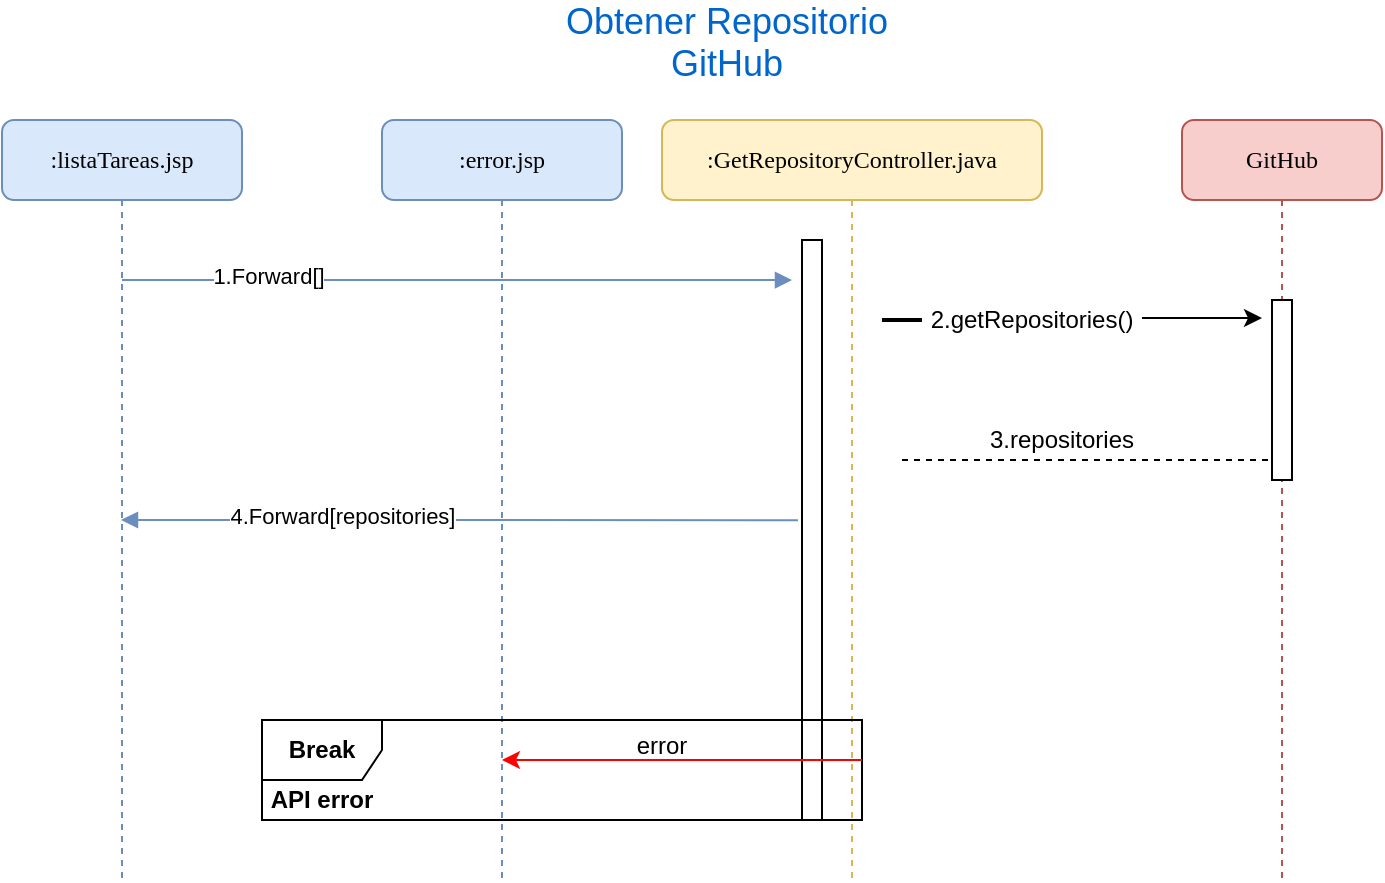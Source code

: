 <mxfile version="10.6.5"><diagram id="O-6_QDeAQeqvZVUfcWiE" name="Page-1"><mxGraphModel dx="1080" dy="484" grid="1" gridSize="10" guides="1" tooltips="1" connect="1" arrows="1" fold="1" page="1" pageScale="1" pageWidth="827" pageHeight="1169" math="0" shadow="0"><root><mxCell id="0"/><mxCell id="1" parent="0"/><mxCell id="bA644gVnRPW5qG1kcmTa-1" value="1.Forward[]&lt;br&gt;&lt;br&gt;" style="html=1;verticalAlign=bottom;endArrow=block;entryX=-0.5;entryY=0.069;fillColor=#dae8fc;strokeColor=#6c8ebf;rounded=1;entryDx=0;entryDy=0;entryPerimeter=0;" edge="1" parent="1" target="bA644gVnRPW5qG1kcmTa-4"><mxGeometry x="-0.562" y="-20" relative="1" as="geometry"><mxPoint x="100" y="160" as="sourcePoint"/><mxPoint x="446" y="160" as="targetPoint"/><Array as="points"/><mxPoint as="offset"/></mxGeometry></mxCell><mxCell id="bA644gVnRPW5qG1kcmTa-2" value=":error.jsp" style="shape=umlLifeline;perimeter=lifelinePerimeter;whiteSpace=wrap;html=1;container=1;collapsible=0;recursiveResize=0;outlineConnect=0;rounded=1;shadow=0;comic=0;labelBackgroundColor=none;strokeColor=#6c8ebf;strokeWidth=1;fillColor=#dae8fc;fontFamily=Verdana;fontSize=12;align=center;" vertex="1" parent="1"><mxGeometry x="230" y="80" width="120" height="380" as="geometry"/></mxCell><mxCell id="bA644gVnRPW5qG1kcmTa-3" value=":GetRepositoryController.java" style="shape=umlLifeline;perimeter=lifelinePerimeter;whiteSpace=wrap;html=1;container=1;collapsible=0;recursiveResize=0;outlineConnect=0;rounded=1;shadow=0;comic=0;labelBackgroundColor=none;strokeColor=#d6b656;strokeWidth=1;fillColor=#fff2cc;fontFamily=Verdana;fontSize=12;align=center;" vertex="1" parent="1"><mxGeometry x="370" y="80" width="190" height="380" as="geometry"/></mxCell><mxCell id="bA644gVnRPW5qG1kcmTa-4" value="" style="html=1;points=[];perimeter=orthogonalPerimeter;rounded=0;shadow=0;comic=0;labelBackgroundColor=none;strokeColor=#000000;strokeWidth=1;fillColor=#FFFFFF;fontFamily=Verdana;fontSize=12;fontColor=#000000;align=center;" vertex="1" parent="bA644gVnRPW5qG1kcmTa-3"><mxGeometry x="70" y="60" width="10" height="290" as="geometry"/></mxCell><mxCell id="bA644gVnRPW5qG1kcmTa-5" value="" style="html=1;points=[];perimeter=orthogonalPerimeter;rounded=0;shadow=0;comic=0;labelBackgroundColor=none;strokeColor=#000000;strokeWidth=1;fillColor=#FFFFFF;fontFamily=Verdana;fontSize=12;fontColor=#000000;align=center;" vertex="1" parent="1"><mxGeometry x="675" y="170" width="10" height="90" as="geometry"/></mxCell><mxCell id="bA644gVnRPW5qG1kcmTa-6" value="&lt;b&gt;Break&lt;/b&gt;" style="shape=umlFrame;whiteSpace=wrap;html=1;fillColor=#FFFFFF;gradientColor=none;" vertex="1" parent="1"><mxGeometry x="170" y="380" width="300" height="50" as="geometry"/></mxCell><mxCell id="bA644gVnRPW5qG1kcmTa-7" value="4.Forward[repositories]&lt;br&gt;&lt;br&gt;" style="html=1;verticalAlign=bottom;endArrow=block;fillColor=#dae8fc;strokeColor=#6c8ebf;rounded=1;exitX=-0.2;exitY=0.483;exitDx=0;exitDy=0;exitPerimeter=0;" edge="1" parent="1" source="bA644gVnRPW5qG1kcmTa-4"><mxGeometry x="0.346" y="20" relative="1" as="geometry"><mxPoint x="80" y="320" as="sourcePoint"/><mxPoint x="99.5" y="280" as="targetPoint"/><Array as="points"/><mxPoint as="offset"/></mxGeometry></mxCell><mxCell id="bA644gVnRPW5qG1kcmTa-8" value="" style="endArrow=classic;html=1;" edge="1" parent="1"><mxGeometry width="50" height="50" relative="1" as="geometry"><mxPoint x="610" y="179" as="sourcePoint"/><mxPoint x="670" y="179" as="targetPoint"/></mxGeometry></mxCell><mxCell id="bA644gVnRPW5qG1kcmTa-9" value="2.getRepositories()" style="text;html=1;strokeColor=none;fillColor=none;align=center;verticalAlign=middle;whiteSpace=wrap;rounded=0;" vertex="1" parent="1"><mxGeometry x="530" y="170" width="50" height="20" as="geometry"/></mxCell><mxCell id="bA644gVnRPW5qG1kcmTa-10" value="" style="line;strokeWidth=2;html=1;" vertex="1" parent="1"><mxGeometry x="480" y="175" width="20" height="10" as="geometry"/></mxCell><mxCell id="bA644gVnRPW5qG1kcmTa-11" value="" style="endArrow=none;dashed=1;html=1;" edge="1" parent="1"><mxGeometry width="50" height="50" relative="1" as="geometry"><mxPoint x="490" y="250" as="sourcePoint"/><mxPoint x="673" y="250" as="targetPoint"/></mxGeometry></mxCell><mxCell id="bA644gVnRPW5qG1kcmTa-12" value="" style="shape=image;html=1;verticalAlign=top;verticalLabelPosition=bottom;labelBackgroundColor=#ffffff;imageAspect=0;aspect=fixed;image=https://cdn4.iconfinder.com/data/icons/ionicons/512/icon-ios7-arrow-right-128.png;rotation=178;" vertex="1" parent="1"><mxGeometry x="475" y="240" width="20" height="20" as="geometry"/></mxCell><mxCell id="bA644gVnRPW5qG1kcmTa-13" value="3.repositories" style="text;html=1;strokeColor=none;fillColor=none;align=center;verticalAlign=middle;whiteSpace=wrap;rounded=0;" vertex="1" parent="1"><mxGeometry x="550" y="230" width="40" height="20" as="geometry"/></mxCell><mxCell id="bA644gVnRPW5qG1kcmTa-14" value="" style="endArrow=classic;html=1;fillColor=#FF0000;strokeColor=#FF0000;" edge="1" parent="1" target="bA644gVnRPW5qG1kcmTa-2"><mxGeometry width="50" height="50" relative="1" as="geometry"><mxPoint x="470" y="400" as="sourcePoint"/><mxPoint x="410" y="330" as="targetPoint"/></mxGeometry></mxCell><mxCell id="bA644gVnRPW5qG1kcmTa-15" value="&lt;b&gt;API error&lt;/b&gt;" style="text;html=1;strokeColor=none;fillColor=none;align=center;verticalAlign=middle;whiteSpace=wrap;rounded=0;" vertex="1" parent="1"><mxGeometry x="170" y="410" width="60" height="20" as="geometry"/></mxCell><mxCell id="bA644gVnRPW5qG1kcmTa-16" value="error&lt;br&gt;&lt;br&gt;" style="text;html=1;strokeColor=none;fillColor=none;align=center;verticalAlign=middle;whiteSpace=wrap;rounded=0;" vertex="1" parent="1"><mxGeometry x="350" y="390" width="40" height="20" as="geometry"/></mxCell><mxCell id="bA644gVnRPW5qG1kcmTa-17" value="GitHub" style="shape=umlLifeline;perimeter=lifelinePerimeter;whiteSpace=wrap;html=1;container=1;collapsible=0;recursiveResize=0;outlineConnect=0;rounded=1;shadow=0;comic=0;labelBackgroundColor=none;strokeColor=#b85450;strokeWidth=1;fillColor=#f8cecc;fontFamily=Verdana;fontSize=12;align=center;" vertex="1" parent="1"><mxGeometry x="630" y="80" width="100" height="380" as="geometry"/></mxCell><mxCell id="bA644gVnRPW5qG1kcmTa-18" value="" style="html=1;points=[];perimeter=orthogonalPerimeter;rounded=0;shadow=0;comic=0;labelBackgroundColor=none;strokeColor=#000000;strokeWidth=1;fillColor=#FFFFFF;fontFamily=Verdana;fontSize=12;fontColor=#000000;align=center;" vertex="1" parent="bA644gVnRPW5qG1kcmTa-17"><mxGeometry x="45" y="90" width="10" height="90" as="geometry"/></mxCell><mxCell id="bA644gVnRPW5qG1kcmTa-19" value=":listaTareas.jsp" style="shape=umlLifeline;perimeter=lifelinePerimeter;whiteSpace=wrap;html=1;container=1;collapsible=0;recursiveResize=0;outlineConnect=0;rounded=1;shadow=0;comic=0;labelBackgroundColor=none;strokeColor=#6c8ebf;strokeWidth=1;fillColor=#dae8fc;fontFamily=Verdana;fontSize=12;align=center;" vertex="1" parent="1"><mxGeometry x="40" y="80" width="120" height="380" as="geometry"/></mxCell><mxCell id="bA644gVnRPW5qG1kcmTa-20" value="&lt;font style=&quot;font-size: 18px&quot; color=&quot;#0066cc&quot;&gt;Obtener Repositorio GitHub&lt;br&gt;&lt;/font&gt;&lt;br&gt;" style="text;html=1;strokeColor=none;fillColor=none;align=center;verticalAlign=middle;whiteSpace=wrap;rounded=0;" vertex="1" parent="1"><mxGeometry x="315" y="34" width="175" height="30" as="geometry"/></mxCell></root></mxGraphModel></diagram></mxfile>